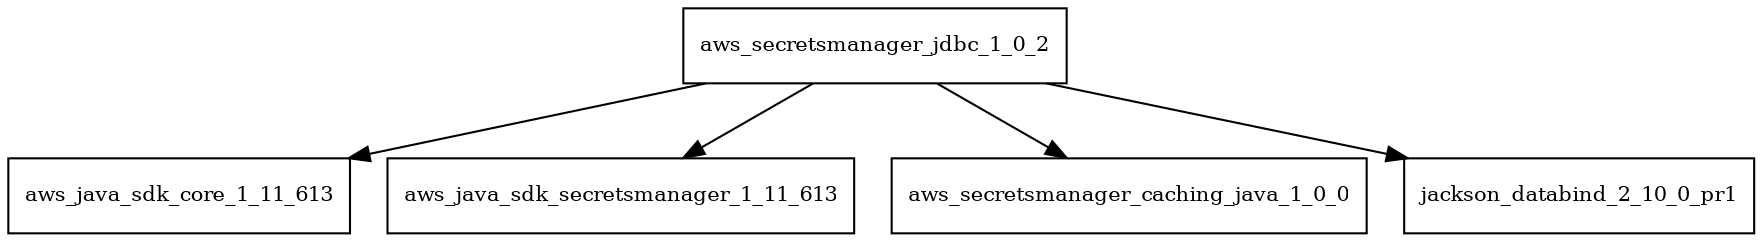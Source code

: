 digraph aws_secretsmanager_jdbc_1_0_2_dependencies {
  node [shape = box, fontsize=10.0];
  aws_secretsmanager_jdbc_1_0_2 -> aws_java_sdk_core_1_11_613;
  aws_secretsmanager_jdbc_1_0_2 -> aws_java_sdk_secretsmanager_1_11_613;
  aws_secretsmanager_jdbc_1_0_2 -> aws_secretsmanager_caching_java_1_0_0;
  aws_secretsmanager_jdbc_1_0_2 -> jackson_databind_2_10_0_pr1;
}
